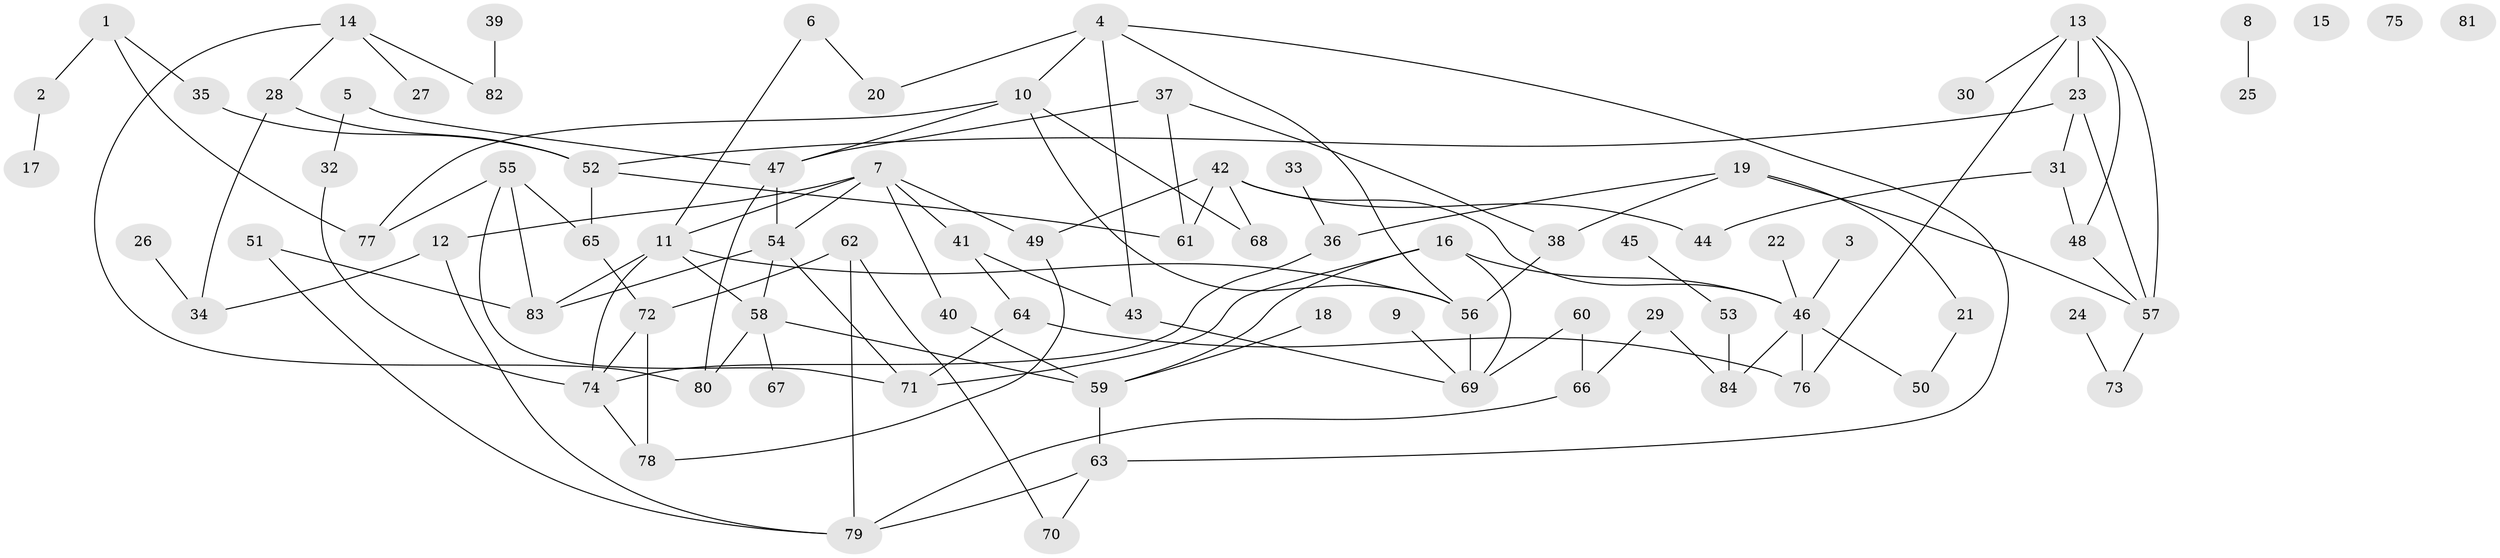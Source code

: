 // Generated by graph-tools (version 1.1) at 2025/00/03/09/25 03:00:55]
// undirected, 84 vertices, 121 edges
graph export_dot {
graph [start="1"]
  node [color=gray90,style=filled];
  1;
  2;
  3;
  4;
  5;
  6;
  7;
  8;
  9;
  10;
  11;
  12;
  13;
  14;
  15;
  16;
  17;
  18;
  19;
  20;
  21;
  22;
  23;
  24;
  25;
  26;
  27;
  28;
  29;
  30;
  31;
  32;
  33;
  34;
  35;
  36;
  37;
  38;
  39;
  40;
  41;
  42;
  43;
  44;
  45;
  46;
  47;
  48;
  49;
  50;
  51;
  52;
  53;
  54;
  55;
  56;
  57;
  58;
  59;
  60;
  61;
  62;
  63;
  64;
  65;
  66;
  67;
  68;
  69;
  70;
  71;
  72;
  73;
  74;
  75;
  76;
  77;
  78;
  79;
  80;
  81;
  82;
  83;
  84;
  1 -- 2;
  1 -- 35;
  1 -- 77;
  2 -- 17;
  3 -- 46;
  4 -- 10;
  4 -- 20;
  4 -- 43;
  4 -- 56;
  4 -- 63;
  5 -- 32;
  5 -- 47;
  6 -- 11;
  6 -- 20;
  7 -- 11;
  7 -- 12;
  7 -- 40;
  7 -- 41;
  7 -- 49;
  7 -- 54;
  8 -- 25;
  9 -- 69;
  10 -- 47;
  10 -- 56;
  10 -- 68;
  10 -- 77;
  11 -- 56;
  11 -- 58;
  11 -- 74;
  11 -- 83;
  12 -- 34;
  12 -- 79;
  13 -- 23;
  13 -- 30;
  13 -- 48;
  13 -- 57;
  13 -- 76;
  14 -- 27;
  14 -- 28;
  14 -- 80;
  14 -- 82;
  16 -- 46;
  16 -- 59;
  16 -- 69;
  16 -- 71;
  18 -- 59;
  19 -- 21;
  19 -- 36;
  19 -- 38;
  19 -- 57;
  21 -- 50;
  22 -- 46;
  23 -- 31;
  23 -- 52;
  23 -- 57;
  24 -- 73;
  26 -- 34;
  28 -- 34;
  28 -- 52;
  29 -- 66;
  29 -- 84;
  31 -- 44;
  31 -- 48;
  32 -- 74;
  33 -- 36;
  35 -- 52;
  36 -- 74;
  37 -- 38;
  37 -- 47;
  37 -- 61;
  38 -- 56;
  39 -- 82;
  40 -- 59;
  41 -- 43;
  41 -- 64;
  42 -- 44;
  42 -- 46;
  42 -- 49;
  42 -- 61;
  42 -- 68;
  43 -- 69;
  45 -- 53;
  46 -- 50;
  46 -- 76;
  46 -- 84;
  47 -- 54;
  47 -- 80;
  48 -- 57;
  49 -- 78;
  51 -- 79;
  51 -- 83;
  52 -- 61;
  52 -- 65;
  53 -- 84;
  54 -- 58;
  54 -- 71;
  54 -- 83;
  55 -- 65;
  55 -- 71;
  55 -- 77;
  55 -- 83;
  56 -- 69;
  57 -- 73;
  58 -- 59;
  58 -- 67;
  58 -- 80;
  59 -- 63;
  60 -- 66;
  60 -- 69;
  62 -- 70;
  62 -- 72;
  62 -- 79;
  63 -- 70;
  63 -- 79;
  64 -- 71;
  64 -- 76;
  65 -- 72;
  66 -- 79;
  72 -- 74;
  72 -- 78;
  74 -- 78;
}
